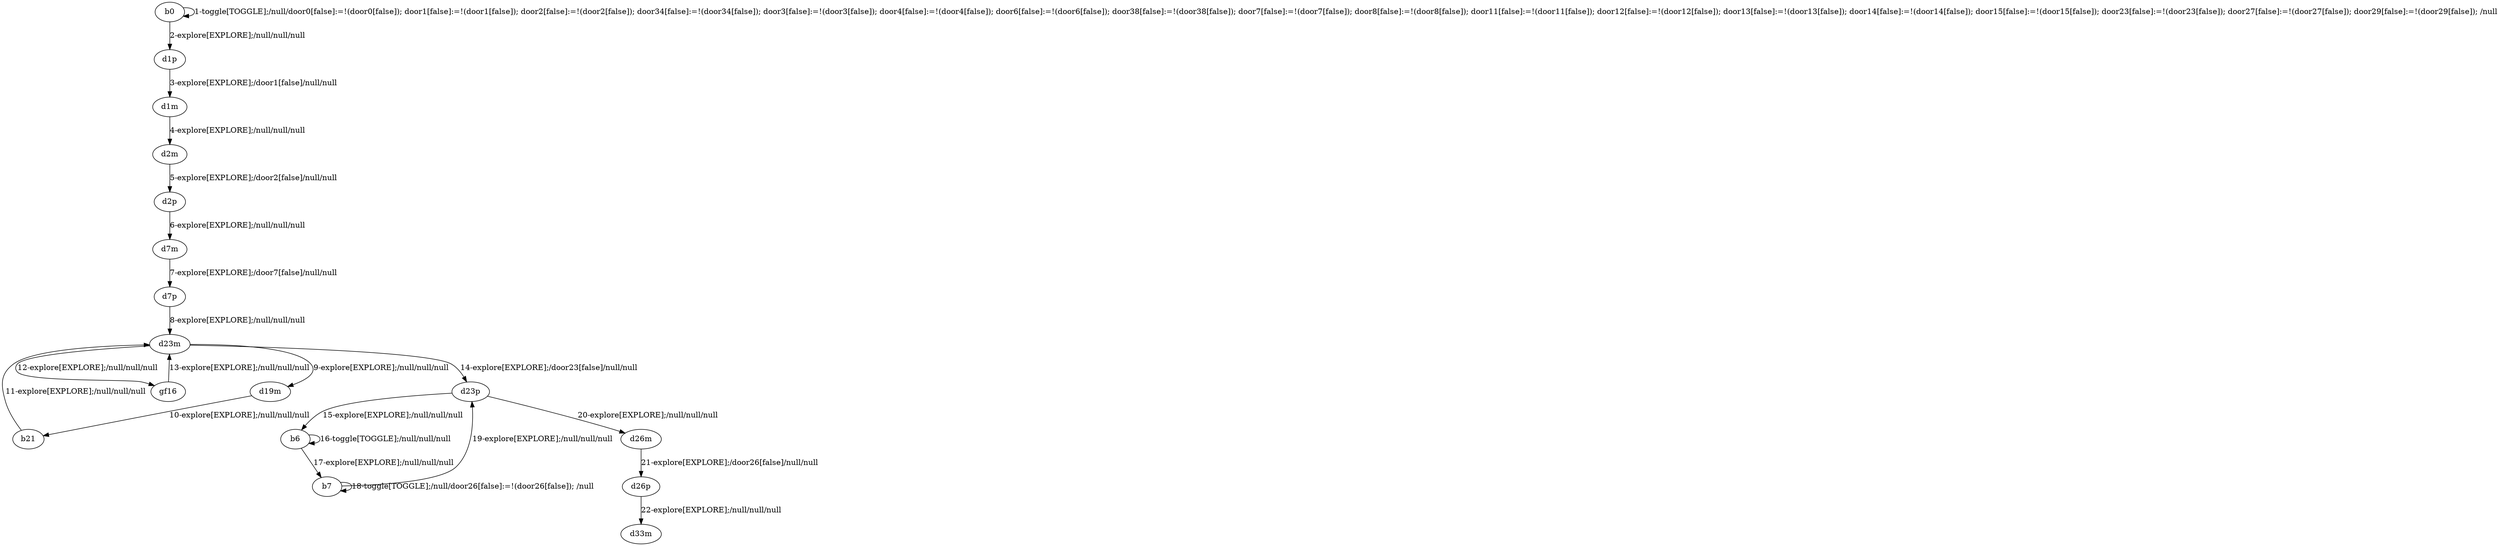 # Total number of goals covered by this test: 1
# b6 --> b6

digraph g {
"b0" -> "b0" [label = "1-toggle[TOGGLE];/null/door0[false]:=!(door0[false]); door1[false]:=!(door1[false]); door2[false]:=!(door2[false]); door34[false]:=!(door34[false]); door3[false]:=!(door3[false]); door4[false]:=!(door4[false]); door6[false]:=!(door6[false]); door38[false]:=!(door38[false]); door7[false]:=!(door7[false]); door8[false]:=!(door8[false]); door11[false]:=!(door11[false]); door12[false]:=!(door12[false]); door13[false]:=!(door13[false]); door14[false]:=!(door14[false]); door15[false]:=!(door15[false]); door23[false]:=!(door23[false]); door27[false]:=!(door27[false]); door29[false]:=!(door29[false]); /null"];
"b0" -> "d1p" [label = "2-explore[EXPLORE];/null/null/null"];
"d1p" -> "d1m" [label = "3-explore[EXPLORE];/door1[false]/null/null"];
"d1m" -> "d2m" [label = "4-explore[EXPLORE];/null/null/null"];
"d2m" -> "d2p" [label = "5-explore[EXPLORE];/door2[false]/null/null"];
"d2p" -> "d7m" [label = "6-explore[EXPLORE];/null/null/null"];
"d7m" -> "d7p" [label = "7-explore[EXPLORE];/door7[false]/null/null"];
"d7p" -> "d23m" [label = "8-explore[EXPLORE];/null/null/null"];
"d23m" -> "d19m" [label = "9-explore[EXPLORE];/null/null/null"];
"d19m" -> "b21" [label = "10-explore[EXPLORE];/null/null/null"];
"b21" -> "d23m" [label = "11-explore[EXPLORE];/null/null/null"];
"d23m" -> "gf16" [label = "12-explore[EXPLORE];/null/null/null"];
"gf16" -> "d23m" [label = "13-explore[EXPLORE];/null/null/null"];
"d23m" -> "d23p" [label = "14-explore[EXPLORE];/door23[false]/null/null"];
"d23p" -> "b6" [label = "15-explore[EXPLORE];/null/null/null"];
"b6" -> "b6" [label = "16-toggle[TOGGLE];/null/null/null"];
"b6" -> "b7" [label = "17-explore[EXPLORE];/null/null/null"];
"b7" -> "b7" [label = "18-toggle[TOGGLE];/null/door26[false]:=!(door26[false]); /null"];
"b7" -> "d23p" [label = "19-explore[EXPLORE];/null/null/null"];
"d23p" -> "d26m" [label = "20-explore[EXPLORE];/null/null/null"];
"d26m" -> "d26p" [label = "21-explore[EXPLORE];/door26[false]/null/null"];
"d26p" -> "d33m" [label = "22-explore[EXPLORE];/null/null/null"];
}